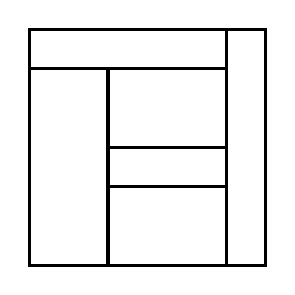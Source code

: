 \begin{tikzpicture}[very thick, scale=.5]
    \draw (0,5) rectangle (5,6);
    \draw (0,0) rectangle (2,5);
    \draw (2,3) rectangle (5,5);
    \draw (2,2) rectangle (5,3);
    \draw (2,0) rectangle (5,2);
    \draw (5,0) rectangle (6,6);
\end{tikzpicture}

